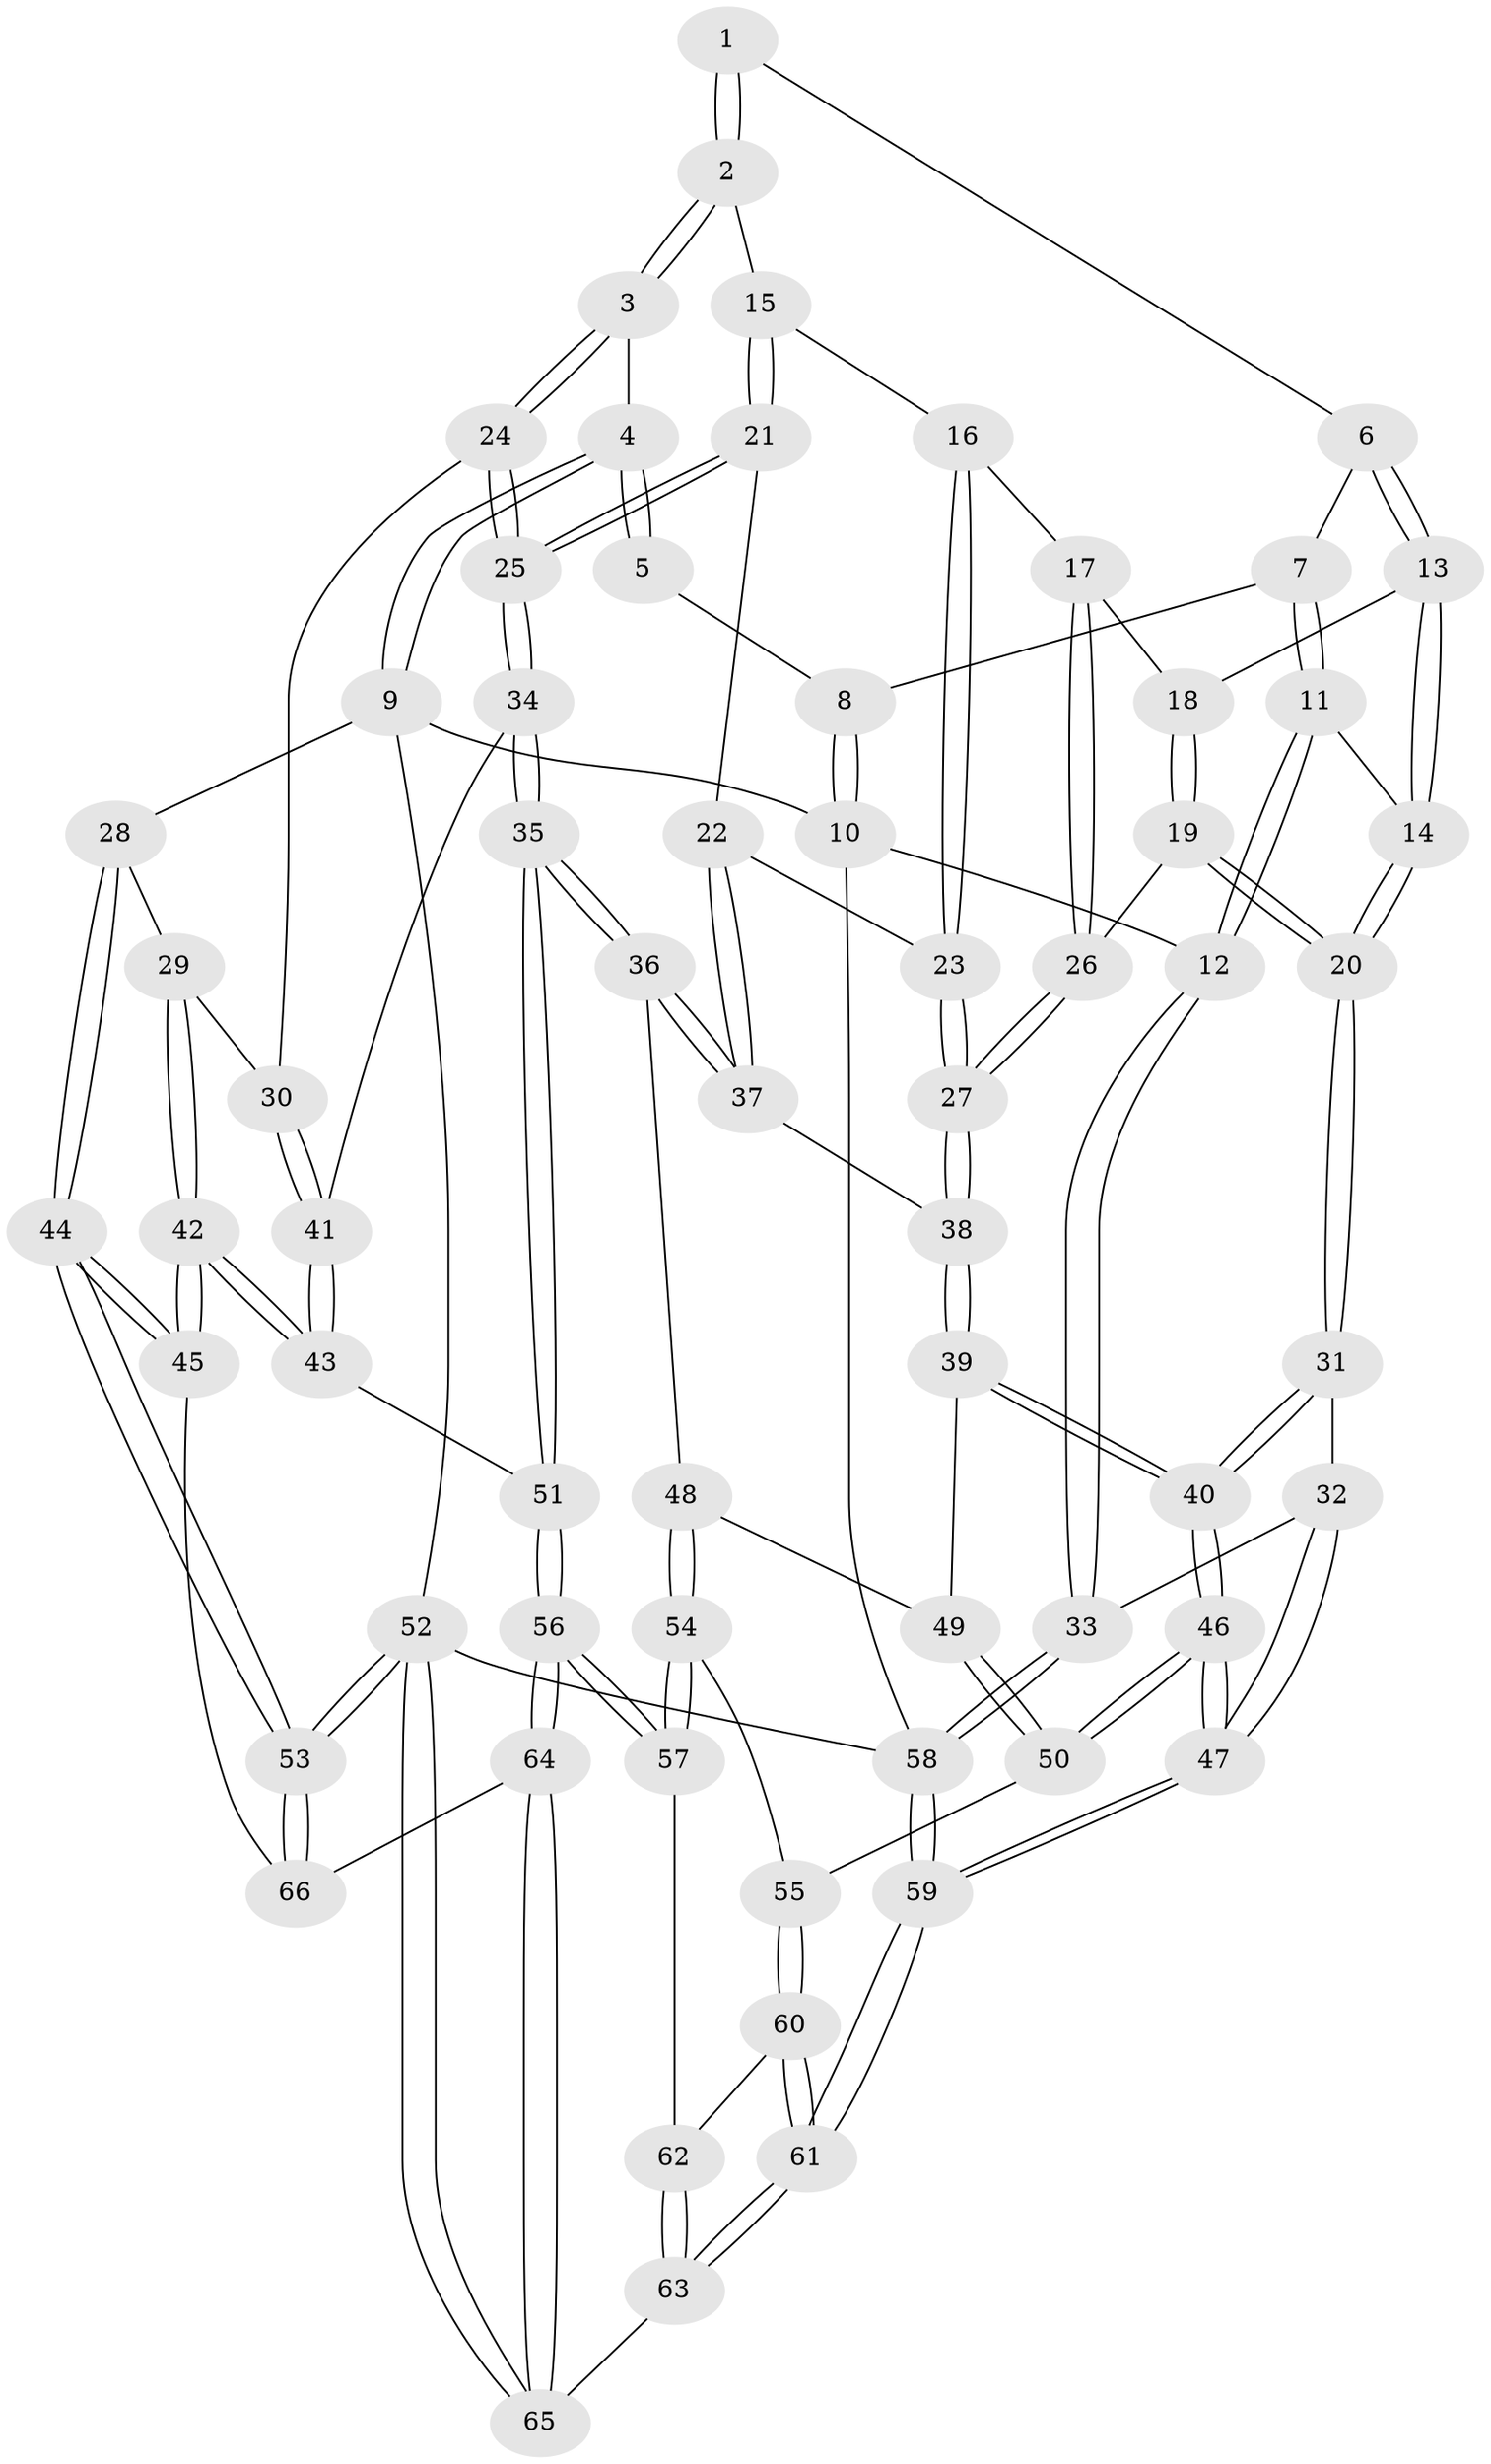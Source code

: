 // Generated by graph-tools (version 1.1) at 2025/27/03/15/25 16:27:57]
// undirected, 66 vertices, 162 edges
graph export_dot {
graph [start="1"]
  node [color=gray90,style=filled];
  1 [pos="+0.31962203255546395+0.08510166279651919"];
  2 [pos="+0.5156283687393461+0.1634035758854885"];
  3 [pos="+0.6592571971189239+0.07631134616510798"];
  4 [pos="+0.7242901787882995+0"];
  5 [pos="+0.10269450978386212+0"];
  6 [pos="+0.18846677990034075+0.19342361860201002"];
  7 [pos="+0.11513507815919168+0.11285155776635103"];
  8 [pos="+0+0"];
  9 [pos="+1+0"];
  10 [pos="+0+0"];
  11 [pos="+0+0.29972995163783545"];
  12 [pos="+0+0.4274571352000212"];
  13 [pos="+0.21001226242749194+0.24194282864641095"];
  14 [pos="+0.17058580793926093+0.2890039823291425"];
  15 [pos="+0.5044417148093886+0.17632246703367566"];
  16 [pos="+0.49105815941929903+0.18454468407773572"];
  17 [pos="+0.3173307115357717+0.26575371618144117"];
  18 [pos="+0.21133418689918015+0.24239699680813961"];
  19 [pos="+0.25345676702894926+0.423049364518087"];
  20 [pos="+0.12469111782816146+0.48907233596741206"];
  21 [pos="+0.5007897613779042+0.3092190340923867"];
  22 [pos="+0.47773297998751546+0.3741207584878072"];
  23 [pos="+0.40737577300568606+0.38511856168219327"];
  24 [pos="+0.7463844313030095+0.2772413366713758"];
  25 [pos="+0.5931825864892638+0.5012360196806883"];
  26 [pos="+0.331469182762423+0.40640028960832"];
  27 [pos="+0.36112116100423175+0.43516293760734215"];
  28 [pos="+1+0.34725729454461707"];
  29 [pos="+0.978860191882811+0.380207796381242"];
  30 [pos="+0.8706799155766639+0.373684868788813"];
  31 [pos="+0.12283645567943342+0.4917556506797786"];
  32 [pos="+0.1089029015905601+0.4931635557144387"];
  33 [pos="+0+0.4668443759462252"];
  34 [pos="+0.5787775986392301+0.5353453329886461"];
  35 [pos="+0.5493880743475527+0.5613191420616165"];
  36 [pos="+0.5050661186509727+0.5584734633164762"];
  37 [pos="+0.47193395277741657+0.5245442249588597"];
  38 [pos="+0.3783594912303068+0.4691948884679608"];
  39 [pos="+0.23486762807126307+0.5718003574825306"];
  40 [pos="+0.20810485735160617+0.5719732915599095"];
  41 [pos="+0.8089499951193204+0.5623655840320547"];
  42 [pos="+0.9321175661489411+0.7770747992544538"];
  43 [pos="+0.8682003972658461+0.7422132964605263"];
  44 [pos="+1+0.9205349337809233"];
  45 [pos="+0.9377295802097517+0.7814491267284315"];
  46 [pos="+0.18346198526487956+0.7725656622887335"];
  47 [pos="+0.0490460680003273+0.9181617706602389"];
  48 [pos="+0.49572942749635335+0.5672391361511588"];
  49 [pos="+0.304291848025858+0.6116492294180815"];
  50 [pos="+0.3497958856716813+0.7388304294600523"];
  51 [pos="+0.6442168759278901+0.762203595864097"];
  52 [pos="+1+1"];
  53 [pos="+1+1"];
  54 [pos="+0.4075014266563989+0.7097773632802324"];
  55 [pos="+0.35419608341688397+0.7399030766181386"];
  56 [pos="+0.6126271941380346+0.8074178287029629"];
  57 [pos="+0.5363757612168182+0.8068734749079585"];
  58 [pos="+0+1"];
  59 [pos="+0+1"];
  60 [pos="+0.384673952164875+0.8300519490955398"];
  61 [pos="+0.042277802107211805+1"];
  62 [pos="+0.43705372379087876+0.8525063356579903"];
  63 [pos="+0.4721147958566159+1"];
  64 [pos="+0.6119406661055417+1"];
  65 [pos="+0.5710392916349083+1"];
  66 [pos="+0.75471634163158+0.9469267584040141"];
  1 -- 2;
  1 -- 2;
  1 -- 6;
  2 -- 3;
  2 -- 3;
  2 -- 15;
  3 -- 4;
  3 -- 24;
  3 -- 24;
  4 -- 5;
  4 -- 5;
  4 -- 9;
  4 -- 9;
  5 -- 8;
  6 -- 7;
  6 -- 13;
  6 -- 13;
  7 -- 8;
  7 -- 11;
  7 -- 11;
  8 -- 10;
  8 -- 10;
  9 -- 10;
  9 -- 28;
  9 -- 52;
  10 -- 12;
  10 -- 58;
  11 -- 12;
  11 -- 12;
  11 -- 14;
  12 -- 33;
  12 -- 33;
  13 -- 14;
  13 -- 14;
  13 -- 18;
  14 -- 20;
  14 -- 20;
  15 -- 16;
  15 -- 21;
  15 -- 21;
  16 -- 17;
  16 -- 23;
  16 -- 23;
  17 -- 18;
  17 -- 26;
  17 -- 26;
  18 -- 19;
  18 -- 19;
  19 -- 20;
  19 -- 20;
  19 -- 26;
  20 -- 31;
  20 -- 31;
  21 -- 22;
  21 -- 25;
  21 -- 25;
  22 -- 23;
  22 -- 37;
  22 -- 37;
  23 -- 27;
  23 -- 27;
  24 -- 25;
  24 -- 25;
  24 -- 30;
  25 -- 34;
  25 -- 34;
  26 -- 27;
  26 -- 27;
  27 -- 38;
  27 -- 38;
  28 -- 29;
  28 -- 44;
  28 -- 44;
  29 -- 30;
  29 -- 42;
  29 -- 42;
  30 -- 41;
  30 -- 41;
  31 -- 32;
  31 -- 40;
  31 -- 40;
  32 -- 33;
  32 -- 47;
  32 -- 47;
  33 -- 58;
  33 -- 58;
  34 -- 35;
  34 -- 35;
  34 -- 41;
  35 -- 36;
  35 -- 36;
  35 -- 51;
  35 -- 51;
  36 -- 37;
  36 -- 37;
  36 -- 48;
  37 -- 38;
  38 -- 39;
  38 -- 39;
  39 -- 40;
  39 -- 40;
  39 -- 49;
  40 -- 46;
  40 -- 46;
  41 -- 43;
  41 -- 43;
  42 -- 43;
  42 -- 43;
  42 -- 45;
  42 -- 45;
  43 -- 51;
  44 -- 45;
  44 -- 45;
  44 -- 53;
  44 -- 53;
  45 -- 66;
  46 -- 47;
  46 -- 47;
  46 -- 50;
  46 -- 50;
  47 -- 59;
  47 -- 59;
  48 -- 49;
  48 -- 54;
  48 -- 54;
  49 -- 50;
  49 -- 50;
  50 -- 55;
  51 -- 56;
  51 -- 56;
  52 -- 53;
  52 -- 53;
  52 -- 65;
  52 -- 65;
  52 -- 58;
  53 -- 66;
  53 -- 66;
  54 -- 55;
  54 -- 57;
  54 -- 57;
  55 -- 60;
  55 -- 60;
  56 -- 57;
  56 -- 57;
  56 -- 64;
  56 -- 64;
  57 -- 62;
  58 -- 59;
  58 -- 59;
  59 -- 61;
  59 -- 61;
  60 -- 61;
  60 -- 61;
  60 -- 62;
  61 -- 63;
  61 -- 63;
  62 -- 63;
  62 -- 63;
  63 -- 65;
  64 -- 65;
  64 -- 65;
  64 -- 66;
}

